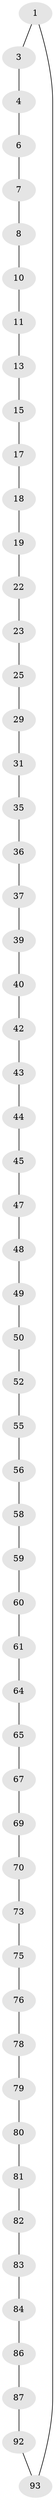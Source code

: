 // original degree distribution, {2: 1.0}
// Generated by graph-tools (version 1.1) at 2025/20/03/04/25 18:20:03]
// undirected, 57 vertices, 57 edges
graph export_dot {
graph [start="1"]
  node [color=gray90,style=filled];
  1 [super="+2"];
  3;
  4 [super="+5"];
  6;
  7;
  8 [super="+9"];
  10;
  11 [super="+12"];
  13 [super="+14"];
  15 [super="+16"];
  17;
  18;
  19 [super="+20"];
  22;
  23 [super="+24"];
  25 [super="+26"];
  29 [super="+30"];
  31 [super="+32"];
  35;
  36;
  37 [super="+38"];
  39;
  40 [super="+41"];
  42;
  43;
  44;
  45 [super="+46"];
  47;
  48;
  49;
  50 [super="+51"];
  52 [super="+53"];
  55;
  56 [super="+57"];
  58;
  59;
  60;
  61 [super="+62"];
  64;
  65 [super="+66"];
  67 [super="+68"];
  69;
  70 [super="+71"];
  73 [super="+74"];
  75;
  76 [super="+77"];
  78;
  79;
  80;
  81;
  82;
  83;
  84 [super="+85"];
  86;
  87 [super="+88"];
  92;
  93 [super="+94"];
  1 -- 93;
  1 -- 3;
  3 -- 4;
  4 -- 6;
  6 -- 7;
  7 -- 8;
  8 -- 10;
  10 -- 11;
  11 -- 13;
  13 -- 15;
  15 -- 17;
  17 -- 18;
  18 -- 19;
  19 -- 22;
  22 -- 23;
  23 -- 25;
  25 -- 29;
  29 -- 31;
  31 -- 35;
  35 -- 36;
  36 -- 37;
  37 -- 39;
  39 -- 40;
  40 -- 42;
  42 -- 43;
  43 -- 44;
  44 -- 45;
  45 -- 47;
  47 -- 48;
  48 -- 49;
  49 -- 50;
  50 -- 52;
  52 -- 55;
  55 -- 56;
  56 -- 58;
  58 -- 59;
  59 -- 60;
  60 -- 61;
  61 -- 64;
  64 -- 65;
  65 -- 67;
  67 -- 69;
  69 -- 70;
  70 -- 73;
  73 -- 75;
  75 -- 76;
  76 -- 78;
  78 -- 79;
  79 -- 80;
  80 -- 81;
  81 -- 82;
  82 -- 83;
  83 -- 84;
  84 -- 86;
  86 -- 87;
  87 -- 92;
  92 -- 93;
}
